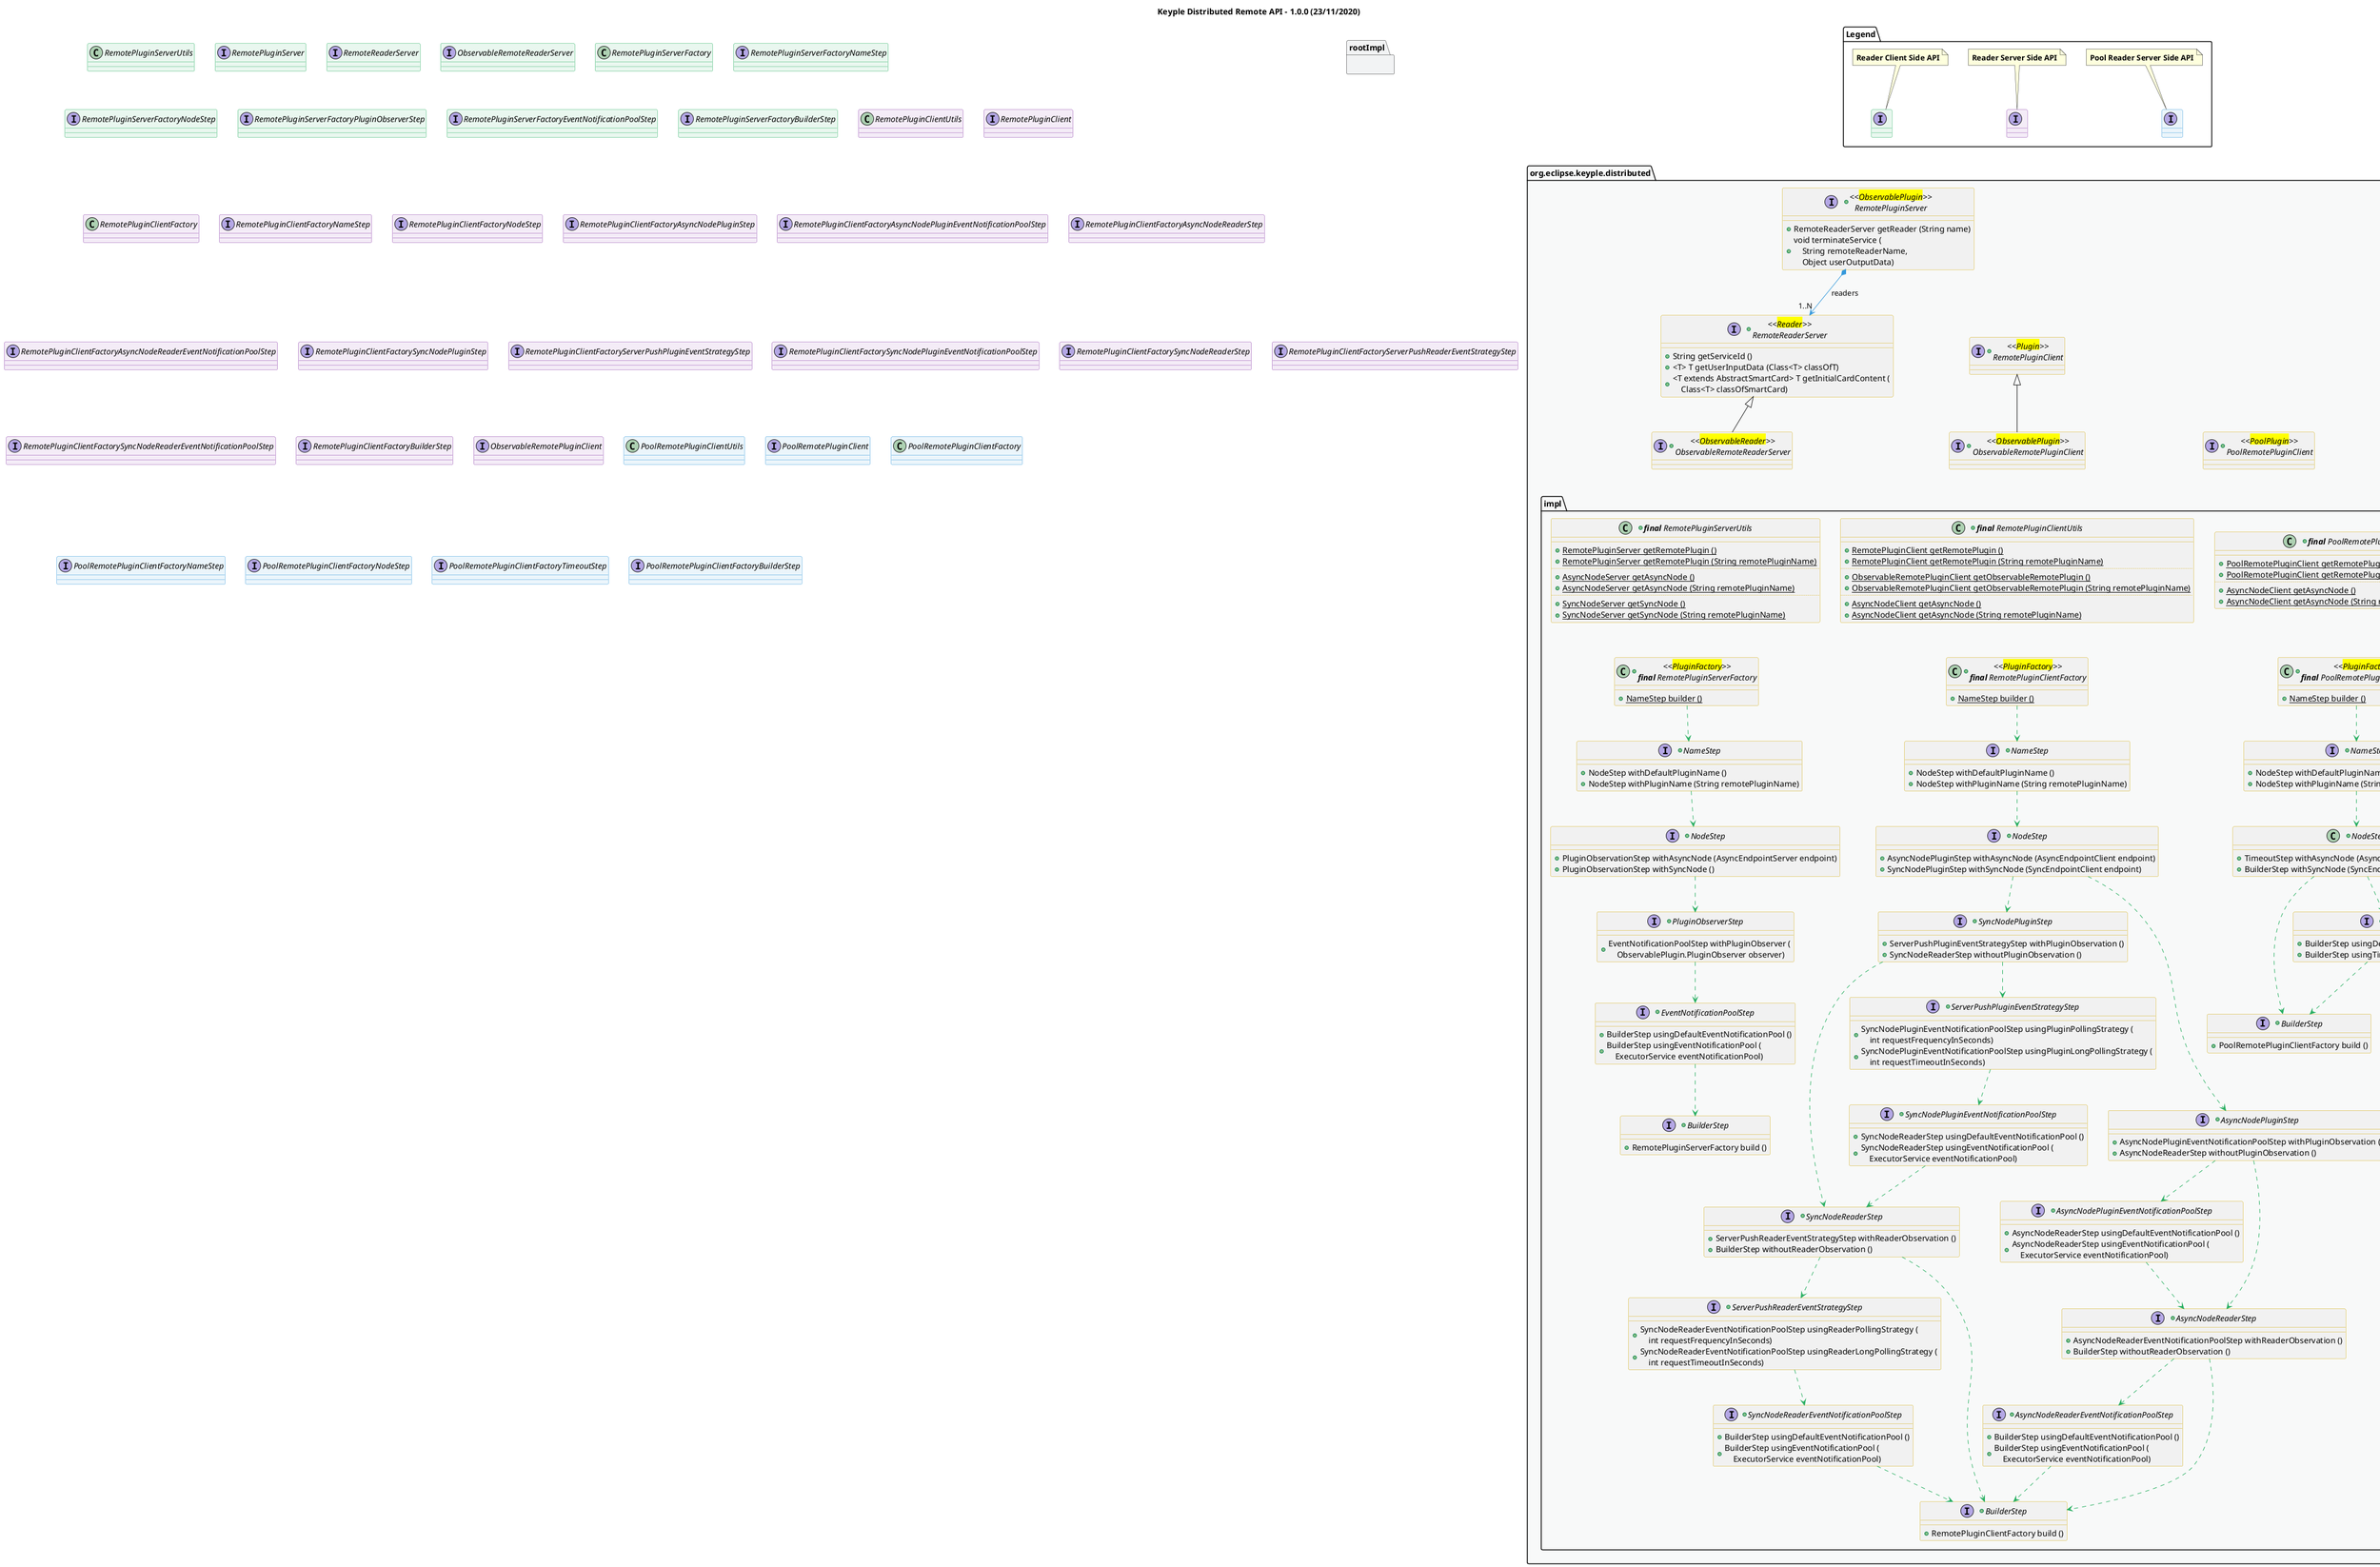 @startuml
title
    Keyple Distributed Remote API - 1.0.0 (23/11/2020)
end title

' == THEME ==

'Couleurs issues de : https://htmlcolorcodes.com/fr/tableau-de-couleur/tableau-de-couleur-design-plat/
!define C_GREY1 F8F9F9
!define C_GREY2 F2F3F4
!define C_GREY3 E5E7E9
!define C_GREY4 D7DBDD
!define C_GREY5 CACFD2
!define C_GREY6 BDC3C7
!define C_LINK 3498DB
!define C_USE 27AE60

skinparam Shadowing false
skinparam ClassFontStyle italic
skinparam ClassBorderColor #D4AC0D
skinparam stereotypeABorderColor #A9DCDF
skinparam stereotypeIBorderColor #B4A7E5
skinparam stereotypeCBorderColor #ADD1B2
skinparam stereotypeEBorderColor #EB93DF
' Red
skinparam ClassBackgroundColor<<red>> #FDEDEC
skinparam ClassBorderColor<<red>> #E74C3C
hide <<red>> stereotype
' Purple
skinparam ClassBackgroundColor<<purple>> #F4ECF7
skinparam ClassBorderColor<<purple>> #8E44AD
hide <<purple>> stereotype
' blue
skinparam ClassBackgroundColor<<blue>> #EBF5FB
skinparam ClassBorderColor<<blue>> #3498DB
hide <<blue>> stereotype
' Green
skinparam ClassBackgroundColor<<green>> #E9F7EF
skinparam ClassBorderColor<<green>> #27AE60
hide <<green>> stereotype
' Grey
skinparam ClassBackgroundColor<<grey>> #EAECEE
skinparam ClassBorderColor<<grey>> #2C3E50
hide <<grey>> stereotype

' == CONTENT ==

package Legend {
    interface " " as serverApi <<green>>
    note top of serverApi : **Reader Client Side API**
    interface " " as clientApi <<purple>>
    note top of clientApi : **Reader Server Side API**
    interface " " as poolClientApi <<blue>>
    note top of poolClientApi : **Pool Reader Server Side API**
}

package "org.eclipse.keyple.distributed" as root {

    ' Remote Handlers
    +interface "<<<back:yellow>ObservablePlugin</back>>>\nRemotePluginServer" as RemotePluginServer {
        +RemoteReaderServer getReader (String name)
        +void terminateService (\n    String remoteReaderName,\n    Object userOutputData)
    }
    ' Remote Readers
    +interface "<<<back:yellow>Reader</back>>>\nRemoteReaderServer" as RemoteReaderServer {
        +String getServiceId ()
        +<T> T getUserInputData (Class<T> classOfT)
        +<T extends AbstractSmartCard> T getInitialCardContent (\n    Class<T> classOfSmartCard)
    }
    +interface "<<<back:yellow>ObservableReader</back>>>\nObservableRemoteReaderServer" as ObservableRemoteReaderServer extends RemoteReaderServer {
    }
    +interface "<<<back:yellow>Plugin</back>>>\nRemotePluginClient" as RemotePluginClient {
    }
    +interface "<<<back:yellow>ObservablePlugin</back>>>\nObservableRemotePluginClient" as ObservableRemotePluginClient extends RemotePluginClient {
    }
    +interface "<<<back:yellow>PoolPlugin</back>>>\nPoolRemotePluginClient" as PoolRemotePluginClient {
    }
    package impl as rootImpl {
        ' Utilities
        +class "**final** RemotePluginServerUtils" as RemotePluginServerUtils {
            __
            + {static} RemotePluginServer getRemotePlugin ()
            + {static} RemotePluginServer getRemotePlugin (String remotePluginName)
            ..
            + {static} AsyncNodeServer getAsyncNode ()
            + {static} AsyncNodeServer getAsyncNode (String remotePluginName)
            ..
            + {static} SyncNodeServer getSyncNode ()
            + {static} SyncNodeServer getSyncNode (String remotePluginName)
        }
        +class "**final** RemotePluginClientUtils" as RemotePluginClientUtils {
            __
            + {static} RemotePluginClient getRemotePlugin ()
            + {static} RemotePluginClient getRemotePlugin (String remotePluginName)
            ..
            + {static} ObservableRemotePluginClient getObservableRemotePlugin ()
            + {static} ObservableRemotePluginClient getObservableRemotePlugin (String remotePluginName)
            ..
            + {static} AsyncNodeClient getAsyncNode ()
            + {static} AsyncNodeClient getAsyncNode (String remotePluginName)
        }
        +class "**final** PoolRemotePluginClientUtils" as PoolRemotePluginClientUtils {
            __
            + {static} PoolRemotePluginClient getRemotePlugin ()
            + {static} PoolRemotePluginClient getRemotePlugin (String remotePluginName)
            ..
            + {static} AsyncNodeClient getAsyncNode ()
            + {static} AsyncNodeClient getAsyncNode (String remotePluginName)
        }
        ' Factories
        +class "<<<back:yellow>PluginFactory</back>>>\n**final** RemotePluginServerFactory" as RemotePluginServerFactory {
            + {static} NameStep builder ()
        }
        +interface "NameStep" as RemotePluginServerFactoryNameStep {
            + NodeStep withDefaultPluginName ()
            + NodeStep withPluginName (String remotePluginName)
        }
        +interface "NodeStep" as RemotePluginServerFactoryNodeStep {
            + PluginObservationStep withAsyncNode (AsyncEndpointServer endpoint)
            + PluginObservationStep withSyncNode ()
        }
        +interface "PluginObserverStep" as RemotePluginServerFactoryPluginObserverStep {
            + EventNotificationPoolStep withPluginObserver (\n    ObservablePlugin.PluginObserver observer)
        }
        +interface "EventNotificationPoolStep" as RemotePluginServerFactoryEventNotificationPoolStep {
            + BuilderStep usingDefaultEventNotificationPool ()
            + BuilderStep usingEventNotificationPool (\n    ExecutorService eventNotificationPool)
        }
        +interface "BuilderStep" as RemotePluginServerFactoryBuilderStep {
            + RemotePluginServerFactory build ()
        }

        +class "<<<back:yellow>PluginFactory</back>>>\n**final** RemotePluginClientFactory" as RemotePluginClientFactory {
            + {static} NameStep builder ()
        }
        +interface "NameStep" as RemotePluginClientFactoryNameStep {
            + NodeStep withDefaultPluginName ()
            + NodeStep withPluginName (String remotePluginName)
        }
        +interface "NodeStep" as RemotePluginClientFactoryNodeStep {
            + AsyncNodePluginStep withAsyncNode (AsyncEndpointClient endpoint)
            + SyncNodePluginStep withSyncNode (SyncEndpointClient endpoint)
        }
        +interface "AsyncNodePluginStep" as RemotePluginClientFactoryAsyncNodePluginStep {
            + AsyncNodePluginEventNotificationPoolStep withPluginObservation ()
            + AsyncNodeReaderStep withoutPluginObservation ()
        }
        +interface "AsyncNodePluginEventNotificationPoolStep" as RemotePluginClientFactoryAsyncNodePluginEventNotificationPoolStep {
            + AsyncNodeReaderStep usingDefaultEventNotificationPool ()
            + AsyncNodeReaderStep usingEventNotificationPool (\n    ExecutorService eventNotificationPool)
        }
        +interface "AsyncNodeReaderStep" as RemotePluginClientFactoryAsyncNodeReaderStep {
            + AsyncNodeReaderEventNotificationPoolStep withReaderObservation ()
            + BuilderStep withoutReaderObservation ()
        }
        +interface "AsyncNodeReaderEventNotificationPoolStep" as RemotePluginClientFactoryAsyncNodeReaderEventNotificationPoolStep {
            + BuilderStep usingDefaultEventNotificationPool ()
            + BuilderStep usingEventNotificationPool (\n    ExecutorService eventNotificationPool)
        }
        +interface "SyncNodePluginStep" as RemotePluginClientFactorySyncNodePluginStep {
            + ServerPushPluginEventStrategyStep withPluginObservation ()
            + SyncNodeReaderStep withoutPluginObservation ()
        }
        +interface "ServerPushPluginEventStrategyStep" as RemotePluginClientFactoryServerPushPluginEventStrategyStep {
            + SyncNodePluginEventNotificationPoolStep usingPluginPollingStrategy (\n    int requestFrequencyInSeconds)
            + SyncNodePluginEventNotificationPoolStep usingPluginLongPollingStrategy (\n    int requestTimeoutInSeconds)
        }
        +interface "SyncNodePluginEventNotificationPoolStep" as RemotePluginClientFactorySyncNodePluginEventNotificationPoolStep {
            + SyncNodeReaderStep usingDefaultEventNotificationPool ()
            + SyncNodeReaderStep usingEventNotificationPool (\n    ExecutorService eventNotificationPool)
        }
        +interface "SyncNodeReaderStep" as RemotePluginClientFactorySyncNodeReaderStep {
            + ServerPushReaderEventStrategyStep withReaderObservation ()
            + BuilderStep withoutReaderObservation ()
        }
        +interface "ServerPushReaderEventStrategyStep" as RemotePluginClientFactoryServerPushReaderEventStrategyStep {
            + SyncNodeReaderEventNotificationPoolStep usingReaderPollingStrategy (\n    int requestFrequencyInSeconds)
            + SyncNodeReaderEventNotificationPoolStep usingReaderLongPollingStrategy (\n    int requestTimeoutInSeconds)
        }
        +interface "SyncNodeReaderEventNotificationPoolStep" as RemotePluginClientFactorySyncNodeReaderEventNotificationPoolStep {
            + BuilderStep usingDefaultEventNotificationPool ()
            + BuilderStep usingEventNotificationPool (\n    ExecutorService eventNotificationPool)
        }
        +interface "BuilderStep" as RemotePluginClientFactoryBuilderStep {
            + RemotePluginClientFactory build ()
        }

        +class "<<<back:yellow>PluginFactory</back>>>\n**final** PoolRemotePluginClientFactory" as PoolRemotePluginClientFactory {
            + {static} NameStep builder ()
        }
        +interface "NameStep" as PoolRemotePluginClientFactoryNameStep {
            + NodeStep withDefaultPluginName ()
            + NodeStep withPluginName (String remotePluginName)
        }
        +class "NodeStep" as PoolRemotePluginClientFactoryNodeStep {
            + TimeoutStep withAsyncNode (AsyncEndpointClient endpoint)
            + BuilderStep withSyncNode (SyncEndpointClient endpoint)
        }
        +interface "TimeoutStep" as PoolRemotePluginClientFactoryTimeoutStep {
            + BuilderStep usingDefaultTimeout ()
            + BuilderStep usingTimeout (int timeoutInSeconds)
        }
        +interface "BuilderStep" as PoolRemotePluginClientFactoryBuilderStep {
            + PoolRemotePluginClientFactory build ()
        }
    }
}

' Associations
RemotePluginServerFactory ..> RemotePluginServerFactoryNameStep #C_USE
RemotePluginServerFactoryNameStep ..> RemotePluginServerFactoryNodeStep #C_USE
RemotePluginServerFactoryNodeStep ..> RemotePluginServerFactoryPluginObserverStep #C_USE
RemotePluginServerFactoryPluginObserverStep ..> RemotePluginServerFactoryEventNotificationPoolStep #C_USE
RemotePluginServerFactoryEventNotificationPoolStep ..> RemotePluginServerFactoryBuilderStep #C_USE

RemotePluginClientFactory ..> RemotePluginClientFactoryNameStep #C_USE
RemotePluginClientFactoryNameStep ..> RemotePluginClientFactoryNodeStep #C_USE
RemotePluginClientFactoryNodeStep ..> RemotePluginClientFactoryAsyncNodePluginStep #C_USE
RemotePluginClientFactoryAsyncNodePluginStep ..> RemotePluginClientFactoryAsyncNodePluginEventNotificationPoolStep #C_USE
RemotePluginClientFactoryAsyncNodePluginEventNotificationPoolStep ..> RemotePluginClientFactoryAsyncNodeReaderStep #C_USE
RemotePluginClientFactoryAsyncNodePluginStep ..> RemotePluginClientFactoryAsyncNodeReaderStep #C_USE
RemotePluginClientFactoryNodeStep ..> RemotePluginClientFactorySyncNodePluginStep #C_USE
RemotePluginClientFactorySyncNodePluginStep ..> RemotePluginClientFactoryServerPushPluginEventStrategyStep #C_USE
RemotePluginClientFactoryServerPushPluginEventStrategyStep ..> RemotePluginClientFactorySyncNodePluginEventNotificationPoolStep #C_USE
RemotePluginClientFactorySyncNodePluginStep ..> RemotePluginClientFactorySyncNodeReaderStep #C_USE
RemotePluginClientFactoryAsyncNodeReaderStep ..> RemotePluginClientFactoryAsyncNodeReaderEventNotificationPoolStep #C_USE
RemotePluginClientFactoryAsyncNodeReaderEventNotificationPoolStep ..> RemotePluginClientFactoryBuilderStep #C_USE
RemotePluginClientFactoryAsyncNodeReaderStep ..> RemotePluginClientFactoryBuilderStep #C_USE
RemotePluginClientFactorySyncNodePluginEventNotificationPoolStep ..> RemotePluginClientFactorySyncNodeReaderStep #C_USE
RemotePluginClientFactorySyncNodeReaderStep ..> RemotePluginClientFactoryBuilderStep #C_USE
RemotePluginClientFactorySyncNodeReaderStep ..> RemotePluginClientFactoryServerPushReaderEventStrategyStep #C_USE
RemotePluginClientFactoryServerPushReaderEventStrategyStep ..> RemotePluginClientFactorySyncNodeReaderEventNotificationPoolStep #C_USE
RemotePluginClientFactorySyncNodeReaderEventNotificationPoolStep ..> RemotePluginClientFactoryBuilderStep #C_USE

PoolRemotePluginClientFactory ..> PoolRemotePluginClientFactoryNameStep #C_USE
PoolRemotePluginClientFactoryNameStep ..> PoolRemotePluginClientFactoryNodeStep #C_USE
PoolRemotePluginClientFactoryNodeStep ..> PoolRemotePluginClientFactoryTimeoutStep #C_USE
PoolRemotePluginClientFactoryNodeStep ..> PoolRemotePluginClientFactoryBuilderStep #C_USE
PoolRemotePluginClientFactoryTimeoutStep ..> PoolRemotePluginClientFactoryBuilderStep #C_USE

RemotePluginServer *--> "1..N" RemoteReaderServer #C_LINK : readers

' == LAYOUT ==

serverApi -[hidden]- RemotePluginServer
clientApi -[hidden]- RemotePluginClient
poolClientApi -[hidden]- PoolRemotePluginClient

ObservableRemoteReaderServer -[hidden]- RemotePluginServerUtils
ObservableRemotePluginClient -[hidden]- RemotePluginClientUtils
PoolRemotePluginClient -[hidden]- PoolRemotePluginClientUtils

RemotePluginServerUtils -[hidden]- RemotePluginServerFactory
RemotePluginClientUtils -[hidden]- RemotePluginClientFactory
PoolRemotePluginClientUtils -[hidden]- PoolRemotePluginClientFactory

' == STYLE ==

package root #C_GREY1 {}
package rootImpl #C_GREY2 {}

class RemotePluginServerUtils <<green>>
interface RemotePluginServer <<green>>
interface RemoteReaderServer <<green>>
interface ObservableRemoteReaderServer <<green>>
class RemotePluginServerFactory <<green>>
interface RemotePluginServerFactoryNameStep <<green>>
interface RemotePluginServerFactoryNodeStep <<green>>
interface RemotePluginServerFactoryPluginObserverStep <<green>>
interface RemotePluginServerFactoryEventNotificationPoolStep <<green>>
interface RemotePluginServerFactoryBuilderStep <<green>>

class RemotePluginClientUtils <<purple>>
interface RemotePluginClient <<purple>>
class RemotePluginClientFactory <<purple>>
interface RemotePluginClientFactoryNameStep <<purple>>
interface RemotePluginClientFactoryNodeStep <<purple>>
interface RemotePluginClientFactoryAsyncNodePluginStep <<purple>>
interface RemotePluginClientFactoryAsyncNodePluginEventNotificationPoolStep <<purple>>
interface RemotePluginClientFactoryAsyncNodeReaderStep <<purple>>
interface RemotePluginClientFactoryAsyncNodeReaderEventNotificationPoolStep <<purple>>
interface RemotePluginClientFactorySyncNodePluginStep <<purple>>
interface RemotePluginClientFactoryServerPushPluginEventStrategyStep <<purple>>
interface RemotePluginClientFactorySyncNodePluginEventNotificationPoolStep <<purple>>
interface RemotePluginClientFactorySyncNodeReaderStep <<purple>>
interface RemotePluginClientFactoryServerPushReaderEventStrategyStep <<purple>>
interface RemotePluginClientFactorySyncNodeReaderEventNotificationPoolStep <<purple>>
interface RemotePluginClientFactoryBuilderStep <<purple>>

interface ObservableRemotePluginClient <<purple>>

class PoolRemotePluginClientUtils <<blue>>
interface PoolRemotePluginClient <<blue>>
class PoolRemotePluginClientFactory <<blue>>
interface PoolRemotePluginClientFactoryNameStep <<blue>>
interface PoolRemotePluginClientFactoryNodeStep <<blue>>
interface PoolRemotePluginClientFactoryTimeoutStep <<blue>>
interface PoolRemotePluginClientFactoryBuilderStep <<blue>>

@enduml
